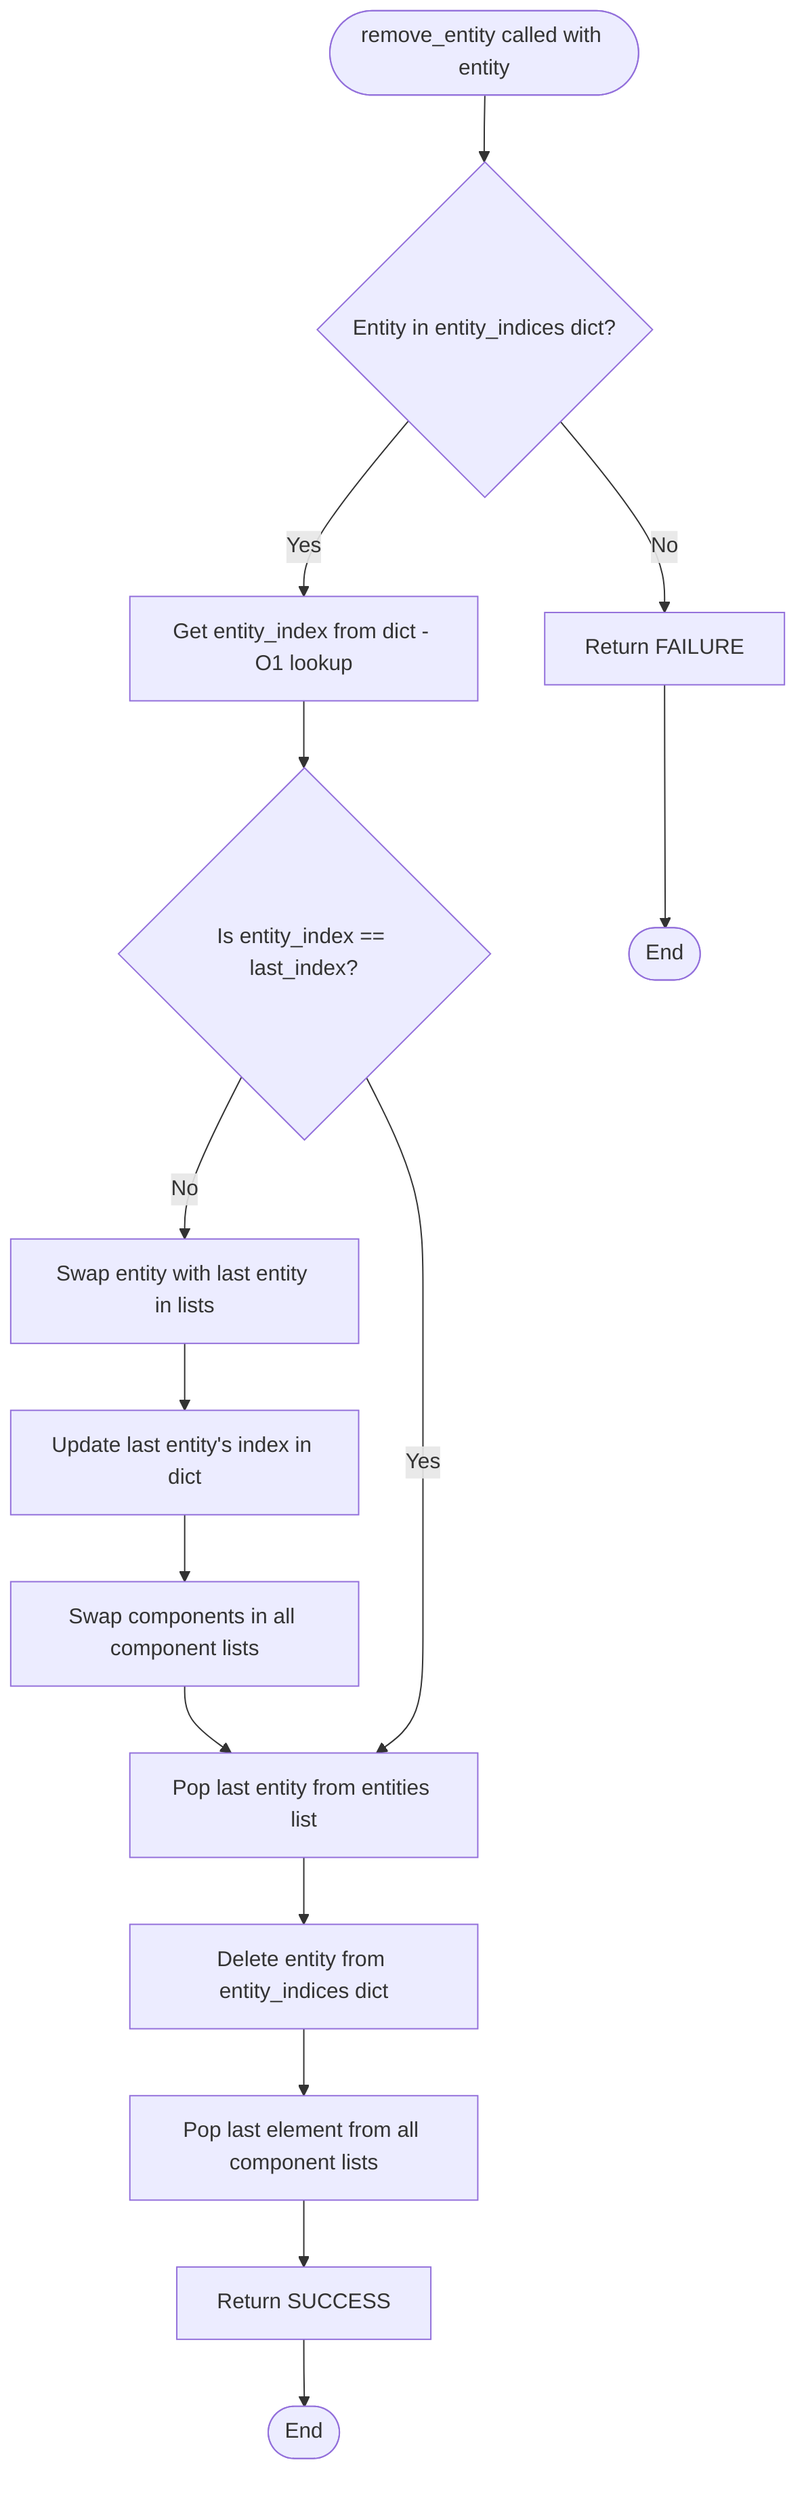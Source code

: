 flowchart TD
    Start([remove_entity called with entity]) --> CheckExists{Entity in entity_indices dict?}
    
    CheckExists -->|No| ReturnFailure[Return FAILURE]
    CheckExists -->|Yes| GetIndex[Get entity_index from dict - O1 lookup]
    
    GetIndex --> CheckLast{Is entity_index == last_index?}
    
    CheckLast -->|No| SwapWithLast[Swap entity with last entity in lists]
    SwapWithLast --> UpdateLastEntityIndex[Update last entity's index in dict]
    UpdateLastEntityIndex --> SwapComponents[Swap components in all component lists]
    SwapComponents --> RemoveLast
    
    CheckLast -->|Yes| RemoveLast[Pop last entity from entities list]
    RemoveLast --> RemoveFromDict[Delete entity from entity_indices dict]
    RemoveFromDict --> PopComponents[Pop last element from all component lists]
    
    PopComponents --> ReturnSuccess[Return SUCCESS]
    
    ReturnFailure --> End1([End])
    ReturnSuccess --> End2([End])